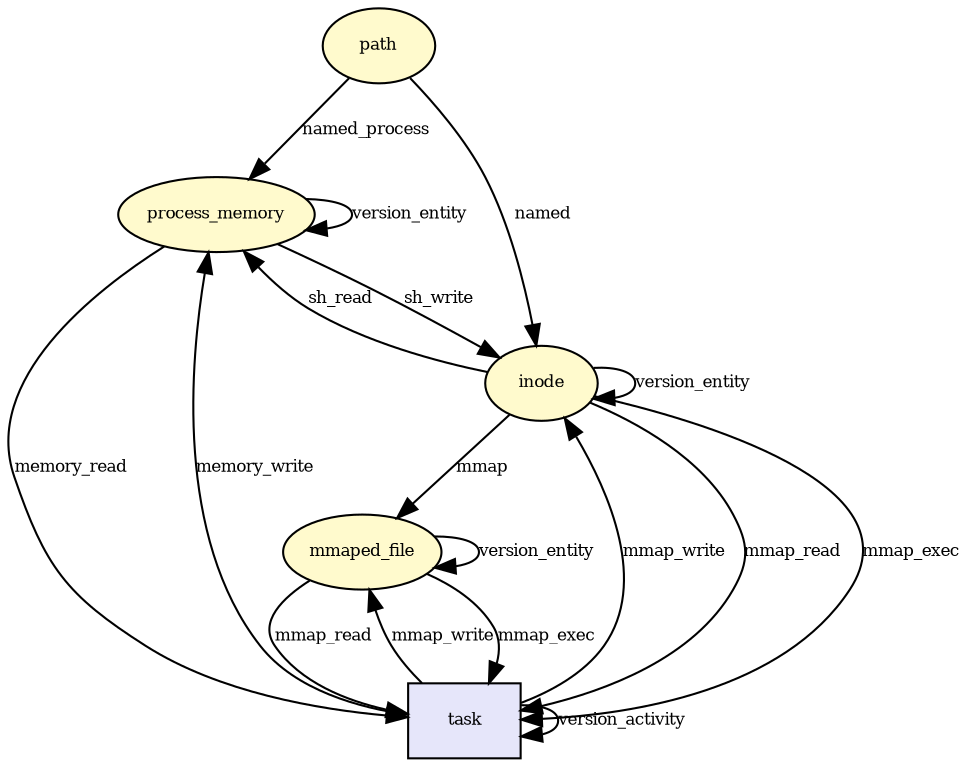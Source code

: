 digraph RGL__DirectedAdjacencyGraph {path[fontsize = 8,label = "path",shape = ellipse, fillcolor="#fffacd", style = filled]

process_memory[fontsize = 8,label = "process_memory",shape = ellipse, fillcolor="#fffacd", style = filled]

path -> process_memory[fontsize = 8,label = "named_process"]

inode[fontsize = 8,label = "inode",shape = ellipse, fillcolor="#fffacd", style = filled]

path -> inode[fontsize = 8,label = "named"]

task[fontsize = 8,label = "task",shape = rectangle, fillcolor="#e6e6fa", style = filled]

process_memory -> task[fontsize = 8,label = "memory_read"]

task -> inode[fontsize = 8,label = "mmap_write"]

task -> task[fontsize = 8,label = "version_activity"]

inode -> inode[fontsize = 8,label = "version_entity"]

inode -> process_memory[fontsize = 8,label = "sh_read"]

process_memory -> process_memory[fontsize = 8,label = "version_entity"]

inode -> task[fontsize = 8,label = "mmap_read"]

task -> process_memory[fontsize = 8,label = "memory_write"]

process_memory -> inode[fontsize = 8,label = "sh_write"]

inode -> task[fontsize = 8,label = "mmap_exec"]

mmaped_file[fontsize = 8,label = "mmaped_file",shape = ellipse, fillcolor="#fffacd", style = filled]

inode -> mmaped_file[fontsize = 8,label = "mmap"]

mmaped_file -> mmaped_file[fontsize = 8,label = "version_entity"]

task -> mmaped_file[fontsize = 8,label = "mmap_write"]

mmaped_file -> task[fontsize = 8,label = "mmap_read"]

mmaped_file -> task[fontsize = 8,label = "mmap_exec"]

}